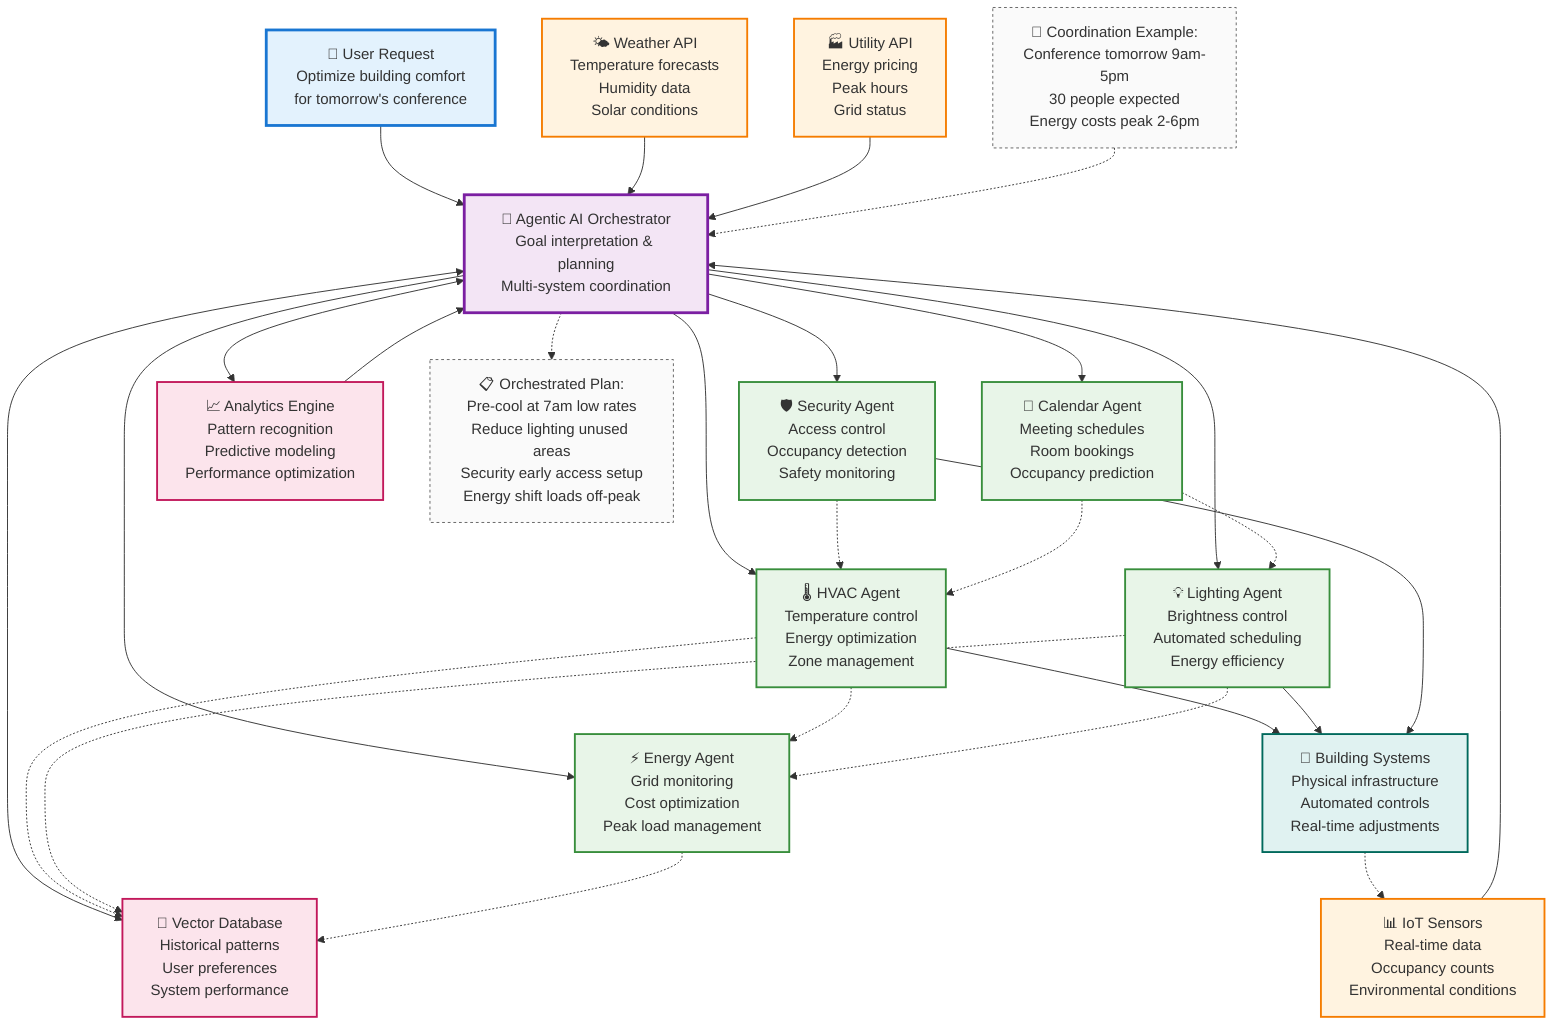 flowchart TD
    %% User interaction layer
    USER[👤 User Request<br/>Optimize building comfort<br/>for tomorrow's conference]
    
    %% Central orchestration
    ORCHESTRATOR[🎯 Agentic AI Orchestrator<br/>Goal interpretation & planning<br/>Multi-system coordination]
    
    %% Specialized agents
    HVAC[🌡️ HVAC Agent<br/>Temperature control<br/>Energy optimization<br/>Zone management]
    
    LIGHTING[💡 Lighting Agent<br/>Brightness control<br/>Automated scheduling<br/>Energy efficiency]
    
    SECURITY[🛡️ Security Agent<br/>Access control<br/>Occupancy detection<br/>Safety monitoring]
    
    ENERGY[⚡ Energy Agent<br/>Grid monitoring<br/>Cost optimization<br/>Peak load management]
    
    CALENDAR[📅 Calendar Agent<br/>Meeting schedules<br/>Room bookings<br/>Occupancy prediction]
    
    %% External data sources
    WEATHER[🌤️ Weather API<br/>Temperature forecasts<br/>Humidity data<br/>Solar conditions]
    
    UTILITY[🏭 Utility API<br/>Energy pricing<br/>Peak hours<br/>Grid status]
    
    SENSORS[📊 IoT Sensors<br/>Real-time data<br/>Occupancy counts<br/>Environmental conditions]
    
    %% Memory and learning systems
    MEMORY[💾 Vector Database<br/>Historical patterns<br/>User preferences<br/>System performance]
    
    ANALYTICS[📈 Analytics Engine<br/>Pattern recognition<br/>Predictive modeling<br/>Performance optimization]
    
    %% Execution layer
    SYSTEMS[🏢 Building Systems<br/>Physical infrastructure<br/>Automated controls<br/>Real-time adjustments]
    
    %% Flow connections
    USER --> ORCHESTRATOR
    
    ORCHESTRATOR --> HVAC
    ORCHESTRATOR --> LIGHTING
    ORCHESTRATOR --> SECURITY
    ORCHESTRATOR --> ENERGY
    ORCHESTRATOR --> CALENDAR
    
    %% Data inputs
    WEATHER --> ORCHESTRATOR
    UTILITY --> ORCHESTRATOR
    SENSORS --> ORCHESTRATOR
    
    %% Agent coordination
    HVAC -.-> ENERGY
    LIGHTING -.-> ENERGY
    SECURITY -.-> HVAC
    CALENDAR -.-> HVAC
    CALENDAR -.-> LIGHTING
    
    %% Memory and analytics
    ORCHESTRATOR <--> MEMORY
    ORCHESTRATOR <--> ANALYTICS
    
    %% Agents to memory
    HVAC -.-> MEMORY
    LIGHTING -.-> MEMORY
    ENERGY -.-> MEMORY
    
    %% System execution
    HVAC --> SYSTEMS
    LIGHTING --> SYSTEMS
    SECURITY --> SYSTEMS
    
    %% Feedback loop
    SYSTEMS -.-> SENSORS
    ANALYTICS --> ORCHESTRATOR
    
    %% Example coordination flow
    COORD_EX[💭 Coordination Example:<br/>Conference tomorrow 9am-5pm<br/>30 people expected<br/>Energy costs peak 2-6pm]
    
    PLAN[📋 Orchestrated Plan:<br/>Pre-cool at 7am low rates<br/>Reduce lighting unused areas<br/>Security early access setup<br/>Energy shift loads off-peak]
    
    COORD_EX -.-> ORCHESTRATOR
    ORCHESTRATOR -.-> PLAN
    
    %% Styling
    classDef user fill:#e3f2fd,stroke:#1976d2,stroke-width:3px
    classDef orchestrator fill:#f3e5f5,stroke:#7b1fa2,stroke-width:3px
    classDef agent fill:#e8f5e8,stroke:#388e3c,stroke-width:2px
    classDef external fill:#fff3e0,stroke:#f57c00,stroke-width:2px
    classDef memory fill:#fce4ec,stroke:#c2185b,stroke-width:2px
    classDef system fill:#e0f2f1,stroke:#00695c,stroke-width:2px
    classDef example fill:#fafafa,stroke:#616161,stroke-width:1px,stroke-dasharray: 3 3
    
    class USER user
    class ORCHESTRATOR orchestrator
    class HVAC,LIGHTING,SECURITY,ENERGY,CALENDAR agent
    class WEATHER,UTILITY,SENSORS external
    class MEMORY,ANALYTICS memory
    class SYSTEMS system
    class COORD_EX,PLAN example